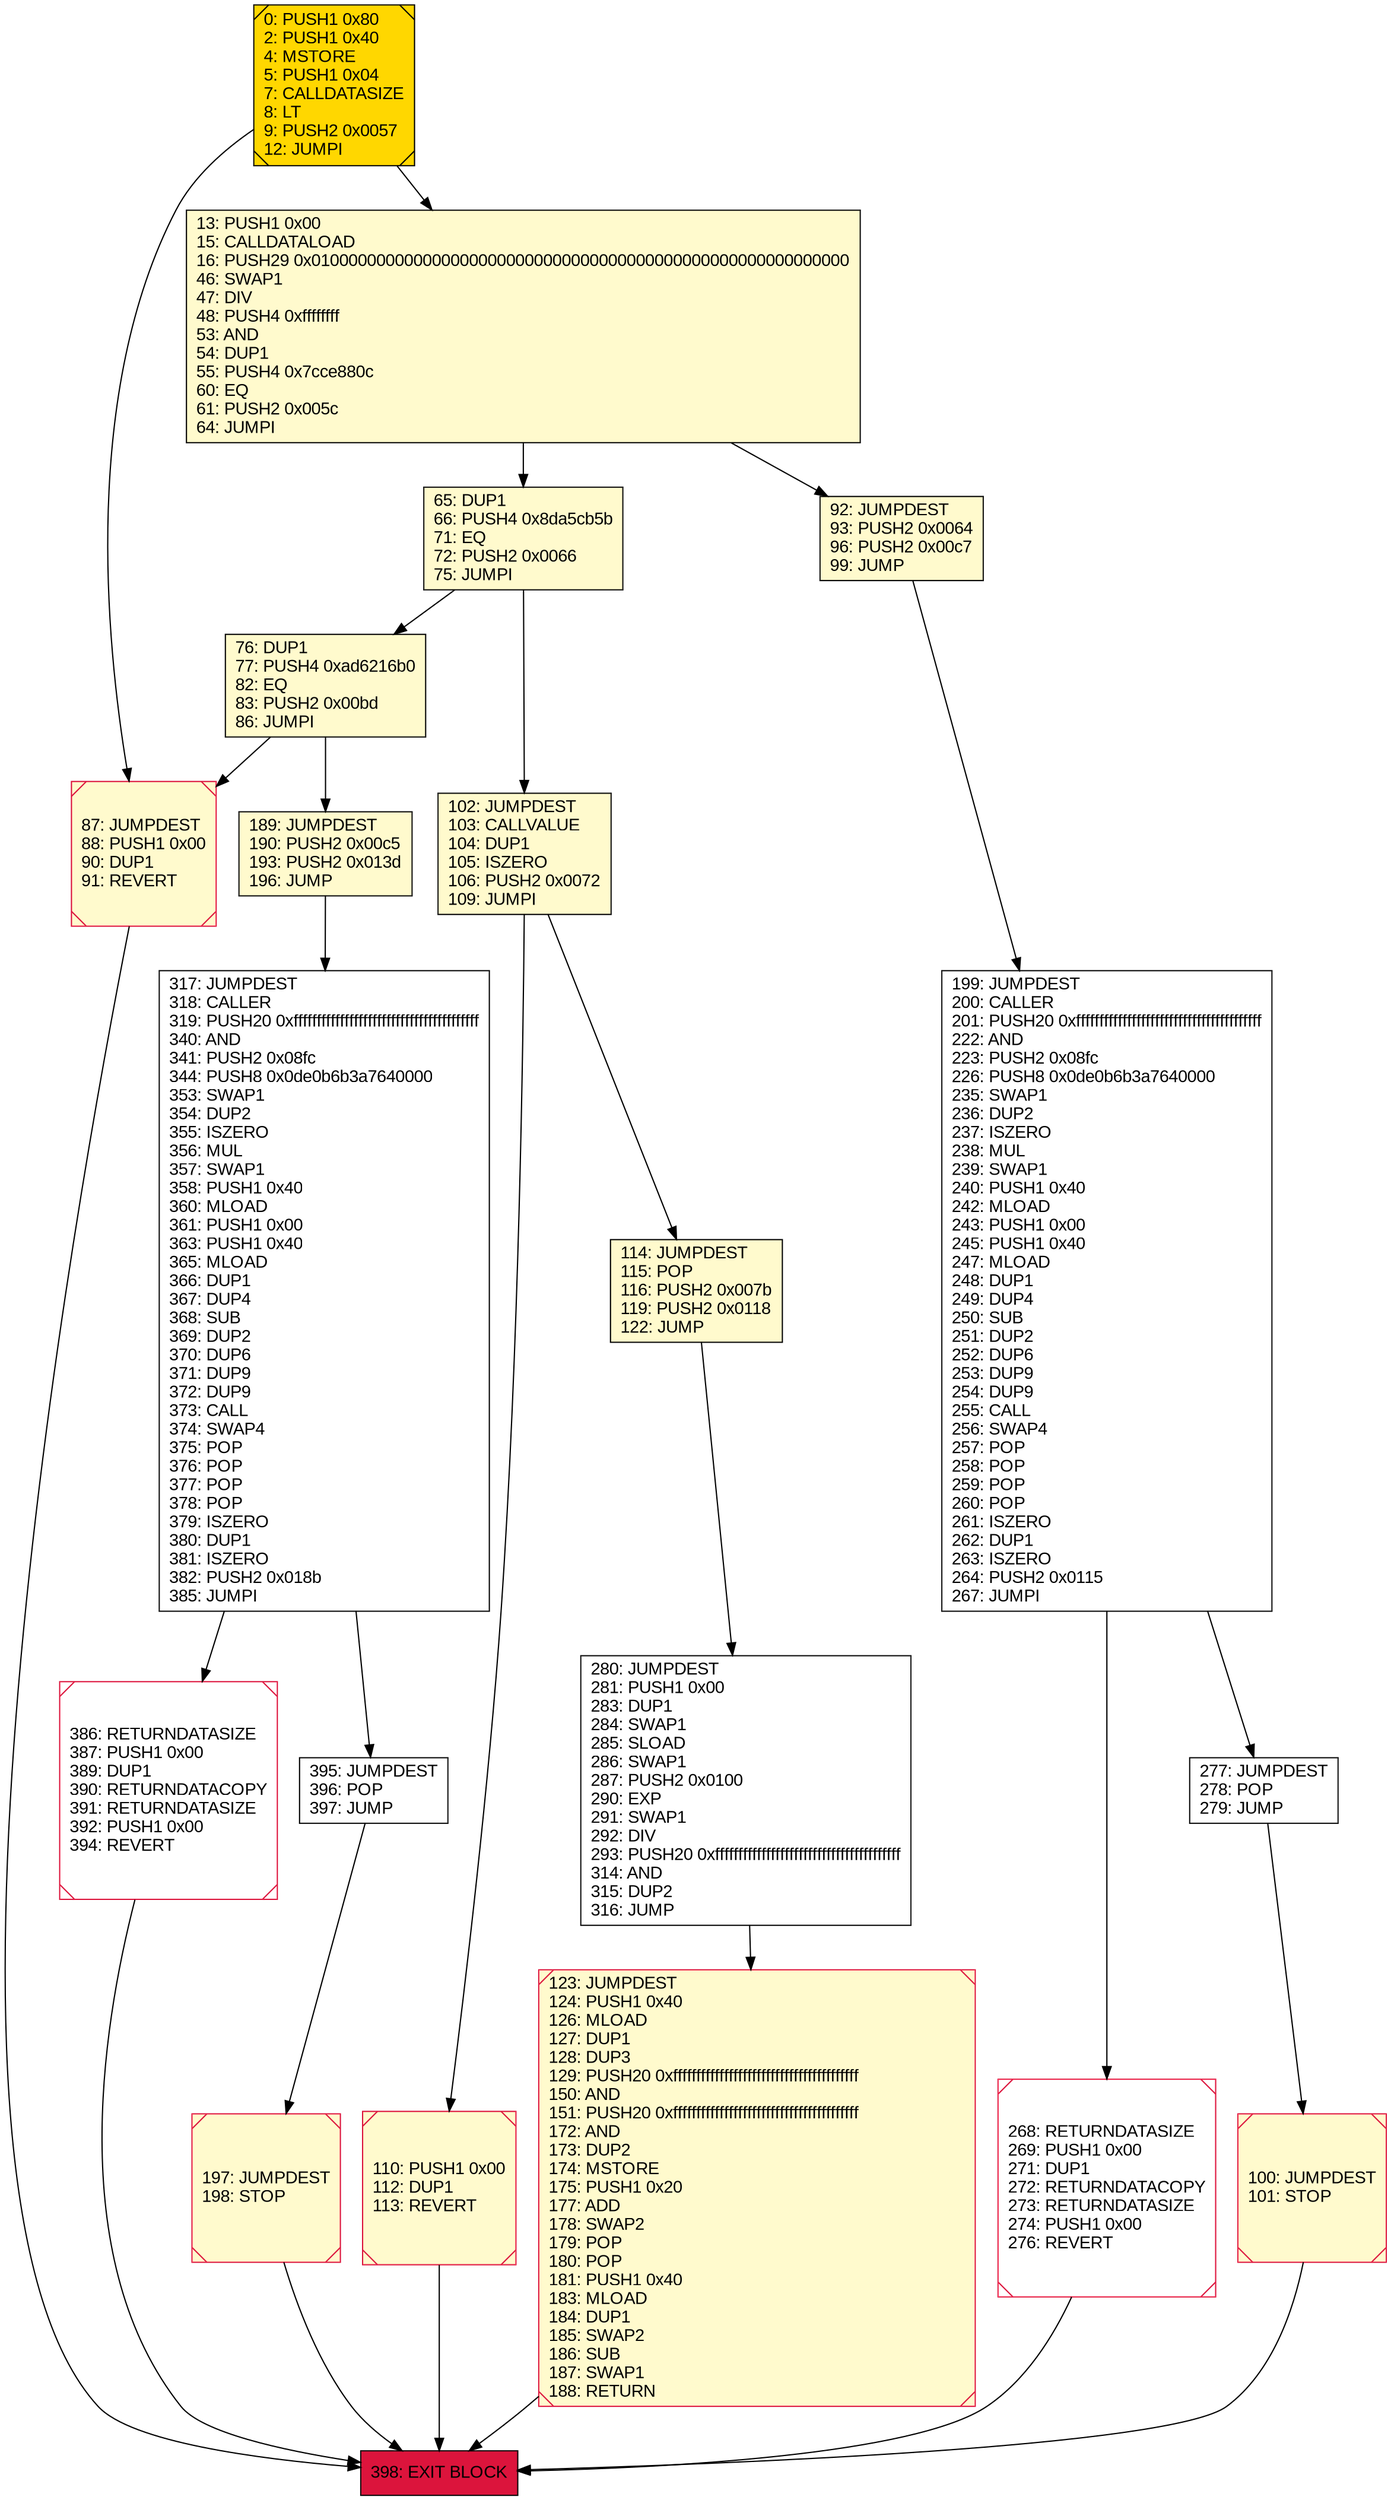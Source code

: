 digraph G {
bgcolor=transparent rankdir=UD;
node [shape=box style=filled color=black fillcolor=white fontname=arial fontcolor=black];
189 [label="189: JUMPDEST\l190: PUSH2 0x00c5\l193: PUSH2 0x013d\l196: JUMP\l" fillcolor=lemonchiffon ];
92 [label="92: JUMPDEST\l93: PUSH2 0x0064\l96: PUSH2 0x00c7\l99: JUMP\l" fillcolor=lemonchiffon ];
65 [label="65: DUP1\l66: PUSH4 0x8da5cb5b\l71: EQ\l72: PUSH2 0x0066\l75: JUMPI\l" fillcolor=lemonchiffon ];
123 [label="123: JUMPDEST\l124: PUSH1 0x40\l126: MLOAD\l127: DUP1\l128: DUP3\l129: PUSH20 0xffffffffffffffffffffffffffffffffffffffff\l150: AND\l151: PUSH20 0xffffffffffffffffffffffffffffffffffffffff\l172: AND\l173: DUP2\l174: MSTORE\l175: PUSH1 0x20\l177: ADD\l178: SWAP2\l179: POP\l180: POP\l181: PUSH1 0x40\l183: MLOAD\l184: DUP1\l185: SWAP2\l186: SUB\l187: SWAP1\l188: RETURN\l" fillcolor=lemonchiffon shape=Msquare color=crimson ];
102 [label="102: JUMPDEST\l103: CALLVALUE\l104: DUP1\l105: ISZERO\l106: PUSH2 0x0072\l109: JUMPI\l" fillcolor=lemonchiffon ];
199 [label="199: JUMPDEST\l200: CALLER\l201: PUSH20 0xffffffffffffffffffffffffffffffffffffffff\l222: AND\l223: PUSH2 0x08fc\l226: PUSH8 0x0de0b6b3a7640000\l235: SWAP1\l236: DUP2\l237: ISZERO\l238: MUL\l239: SWAP1\l240: PUSH1 0x40\l242: MLOAD\l243: PUSH1 0x00\l245: PUSH1 0x40\l247: MLOAD\l248: DUP1\l249: DUP4\l250: SUB\l251: DUP2\l252: DUP6\l253: DUP9\l254: DUP9\l255: CALL\l256: SWAP4\l257: POP\l258: POP\l259: POP\l260: POP\l261: ISZERO\l262: DUP1\l263: ISZERO\l264: PUSH2 0x0115\l267: JUMPI\l" ];
317 [label="317: JUMPDEST\l318: CALLER\l319: PUSH20 0xffffffffffffffffffffffffffffffffffffffff\l340: AND\l341: PUSH2 0x08fc\l344: PUSH8 0x0de0b6b3a7640000\l353: SWAP1\l354: DUP2\l355: ISZERO\l356: MUL\l357: SWAP1\l358: PUSH1 0x40\l360: MLOAD\l361: PUSH1 0x00\l363: PUSH1 0x40\l365: MLOAD\l366: DUP1\l367: DUP4\l368: SUB\l369: DUP2\l370: DUP6\l371: DUP9\l372: DUP9\l373: CALL\l374: SWAP4\l375: POP\l376: POP\l377: POP\l378: POP\l379: ISZERO\l380: DUP1\l381: ISZERO\l382: PUSH2 0x018b\l385: JUMPI\l" ];
395 [label="395: JUMPDEST\l396: POP\l397: JUMP\l" ];
398 [label="398: EXIT BLOCK\l" fillcolor=crimson ];
280 [label="280: JUMPDEST\l281: PUSH1 0x00\l283: DUP1\l284: SWAP1\l285: SLOAD\l286: SWAP1\l287: PUSH2 0x0100\l290: EXP\l291: SWAP1\l292: DIV\l293: PUSH20 0xffffffffffffffffffffffffffffffffffffffff\l314: AND\l315: DUP2\l316: JUMP\l" ];
110 [label="110: PUSH1 0x00\l112: DUP1\l113: REVERT\l" fillcolor=lemonchiffon shape=Msquare color=crimson ];
100 [label="100: JUMPDEST\l101: STOP\l" fillcolor=lemonchiffon shape=Msquare color=crimson ];
197 [label="197: JUMPDEST\l198: STOP\l" fillcolor=lemonchiffon shape=Msquare color=crimson ];
87 [label="87: JUMPDEST\l88: PUSH1 0x00\l90: DUP1\l91: REVERT\l" fillcolor=lemonchiffon shape=Msquare color=crimson ];
277 [label="277: JUMPDEST\l278: POP\l279: JUMP\l" ];
268 [label="268: RETURNDATASIZE\l269: PUSH1 0x00\l271: DUP1\l272: RETURNDATACOPY\l273: RETURNDATASIZE\l274: PUSH1 0x00\l276: REVERT\l" shape=Msquare color=crimson ];
13 [label="13: PUSH1 0x00\l15: CALLDATALOAD\l16: PUSH29 0x0100000000000000000000000000000000000000000000000000000000\l46: SWAP1\l47: DIV\l48: PUSH4 0xffffffff\l53: AND\l54: DUP1\l55: PUSH4 0x7cce880c\l60: EQ\l61: PUSH2 0x005c\l64: JUMPI\l" fillcolor=lemonchiffon ];
386 [label="386: RETURNDATASIZE\l387: PUSH1 0x00\l389: DUP1\l390: RETURNDATACOPY\l391: RETURNDATASIZE\l392: PUSH1 0x00\l394: REVERT\l" shape=Msquare color=crimson ];
76 [label="76: DUP1\l77: PUSH4 0xad6216b0\l82: EQ\l83: PUSH2 0x00bd\l86: JUMPI\l" fillcolor=lemonchiffon ];
114 [label="114: JUMPDEST\l115: POP\l116: PUSH2 0x007b\l119: PUSH2 0x0118\l122: JUMP\l" fillcolor=lemonchiffon ];
0 [label="0: PUSH1 0x80\l2: PUSH1 0x40\l4: MSTORE\l5: PUSH1 0x04\l7: CALLDATASIZE\l8: LT\l9: PUSH2 0x0057\l12: JUMPI\l" fillcolor=lemonchiffon shape=Msquare fillcolor=gold ];
110 -> 398;
277 -> 100;
0 -> 13;
102 -> 110;
280 -> 123;
317 -> 395;
92 -> 199;
102 -> 114;
386 -> 398;
199 -> 277;
268 -> 398;
13 -> 92;
87 -> 398;
65 -> 76;
13 -> 65;
197 -> 398;
123 -> 398;
76 -> 87;
189 -> 317;
0 -> 87;
65 -> 102;
317 -> 386;
114 -> 280;
76 -> 189;
199 -> 268;
395 -> 197;
100 -> 398;
}
